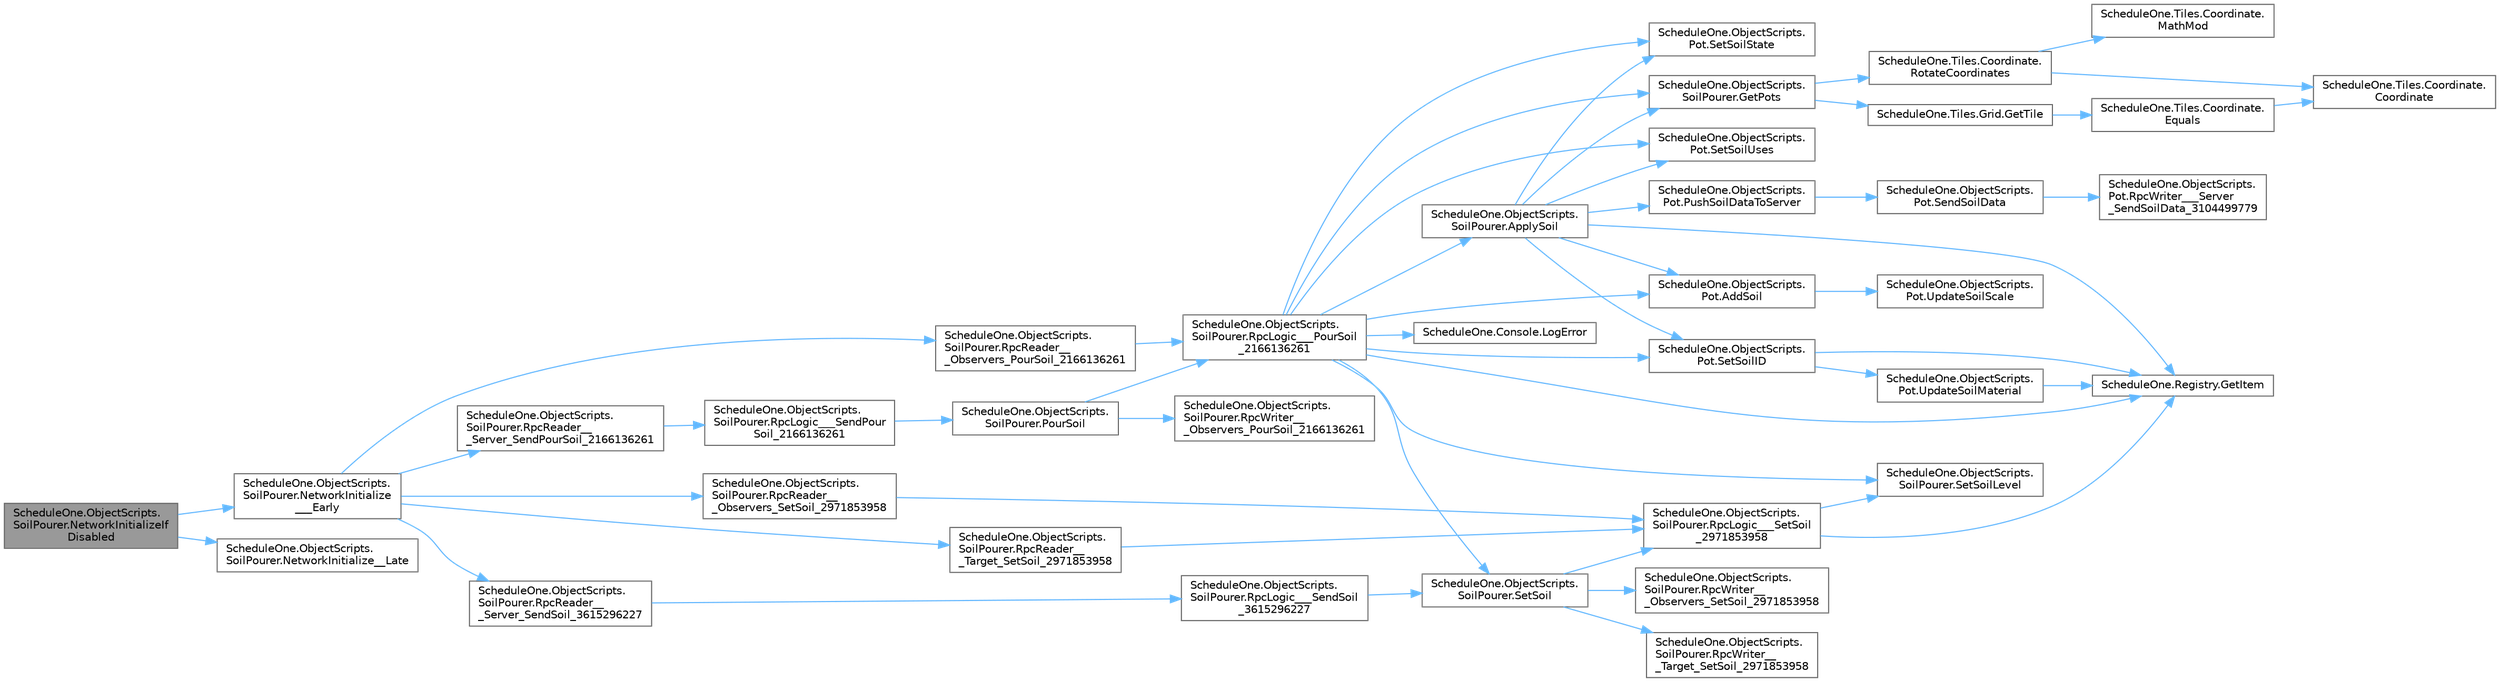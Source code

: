 digraph "ScheduleOne.ObjectScripts.SoilPourer.NetworkInitializeIfDisabled"
{
 // LATEX_PDF_SIZE
  bgcolor="transparent";
  edge [fontname=Helvetica,fontsize=10,labelfontname=Helvetica,labelfontsize=10];
  node [fontname=Helvetica,fontsize=10,shape=box,height=0.2,width=0.4];
  rankdir="LR";
  Node1 [id="Node000001",label="ScheduleOne.ObjectScripts.\lSoilPourer.NetworkInitializeIf\lDisabled",height=0.2,width=0.4,color="gray40", fillcolor="grey60", style="filled", fontcolor="black",tooltip=" "];
  Node1 -> Node2 [id="edge1_Node000001_Node000002",color="steelblue1",style="solid",tooltip=" "];
  Node2 [id="Node000002",label="ScheduleOne.ObjectScripts.\lSoilPourer.NetworkInitialize\l___Early",height=0.2,width=0.4,color="grey40", fillcolor="white", style="filled",URL="$class_schedule_one_1_1_object_scripts_1_1_soil_pourer.html#a1cd9e5f664b3b0e8c210c7b2ab95932a",tooltip=" "];
  Node2 -> Node3 [id="edge2_Node000002_Node000003",color="steelblue1",style="solid",tooltip=" "];
  Node3 [id="Node000003",label="ScheduleOne.ObjectScripts.\lSoilPourer.RpcReader__\l_Observers_PourSoil_2166136261",height=0.2,width=0.4,color="grey40", fillcolor="white", style="filled",URL="$class_schedule_one_1_1_object_scripts_1_1_soil_pourer.html#a6faf2f026c494a49dcece41043a8b992",tooltip=" "];
  Node3 -> Node4 [id="edge3_Node000003_Node000004",color="steelblue1",style="solid",tooltip=" "];
  Node4 [id="Node000004",label="ScheduleOne.ObjectScripts.\lSoilPourer.RpcLogic___PourSoil\l_2166136261",height=0.2,width=0.4,color="grey40", fillcolor="white", style="filled",URL="$class_schedule_one_1_1_object_scripts_1_1_soil_pourer.html#ab714e6afb893c6e81e12de1f10601b23",tooltip=" "];
  Node4 -> Node5 [id="edge4_Node000004_Node000005",color="steelblue1",style="solid",tooltip=" "];
  Node5 [id="Node000005",label="ScheduleOne.ObjectScripts.\lPot.AddSoil",height=0.2,width=0.4,color="grey40", fillcolor="white", style="filled",URL="$class_schedule_one_1_1_object_scripts_1_1_pot.html#a88dc428aea646991569ebd30fb379d1d",tooltip=" "];
  Node5 -> Node6 [id="edge5_Node000005_Node000006",color="steelblue1",style="solid",tooltip=" "];
  Node6 [id="Node000006",label="ScheduleOne.ObjectScripts.\lPot.UpdateSoilScale",height=0.2,width=0.4,color="grey40", fillcolor="white", style="filled",URL="$class_schedule_one_1_1_object_scripts_1_1_pot.html#a868cae0ba05c1e705b099feda2e3c001",tooltip=" "];
  Node4 -> Node7 [id="edge6_Node000004_Node000007",color="steelblue1",style="solid",tooltip=" "];
  Node7 [id="Node000007",label="ScheduleOne.ObjectScripts.\lSoilPourer.ApplySoil",height=0.2,width=0.4,color="grey40", fillcolor="white", style="filled",URL="$class_schedule_one_1_1_object_scripts_1_1_soil_pourer.html#ac5d6ccd2306f60baaa8539e7a80739b7",tooltip=" "];
  Node7 -> Node5 [id="edge7_Node000007_Node000005",color="steelblue1",style="solid",tooltip=" "];
  Node7 -> Node8 [id="edge8_Node000007_Node000008",color="steelblue1",style="solid",tooltip=" "];
  Node8 [id="Node000008",label="ScheduleOne.Registry.GetItem",height=0.2,width=0.4,color="grey40", fillcolor="white", style="filled",URL="$class_schedule_one_1_1_registry.html#ad08d598935d9438bdd2e1884e18de07c",tooltip=" "];
  Node7 -> Node9 [id="edge9_Node000007_Node000009",color="steelblue1",style="solid",tooltip=" "];
  Node9 [id="Node000009",label="ScheduleOne.ObjectScripts.\lSoilPourer.GetPots",height=0.2,width=0.4,color="grey40", fillcolor="white", style="filled",URL="$class_schedule_one_1_1_object_scripts_1_1_soil_pourer.html#aee98b962bdc231def425a5aba0a42a98",tooltip=" "];
  Node9 -> Node10 [id="edge10_Node000009_Node000010",color="steelblue1",style="solid",tooltip=" "];
  Node10 [id="Node000010",label="ScheduleOne.Tiles.Grid.GetTile",height=0.2,width=0.4,color="grey40", fillcolor="white", style="filled",URL="$class_schedule_one_1_1_tiles_1_1_grid.html#aeb49b0f8fbfdd90c57a3fb20bd915d83",tooltip=" "];
  Node10 -> Node11 [id="edge11_Node000010_Node000011",color="steelblue1",style="solid",tooltip=" "];
  Node11 [id="Node000011",label="ScheduleOne.Tiles.Coordinate.\lEquals",height=0.2,width=0.4,color="grey40", fillcolor="white", style="filled",URL="$class_schedule_one_1_1_tiles_1_1_coordinate.html#a2f2815949072e6936c0aec4cbae6168d",tooltip=" "];
  Node11 -> Node12 [id="edge12_Node000011_Node000012",color="steelblue1",style="solid",tooltip=" "];
  Node12 [id="Node000012",label="ScheduleOne.Tiles.Coordinate.\lCoordinate",height=0.2,width=0.4,color="grey40", fillcolor="white", style="filled",URL="$class_schedule_one_1_1_tiles_1_1_coordinate.html#a86cc657becc93003dfdba2432cf94b51",tooltip=" "];
  Node9 -> Node13 [id="edge13_Node000009_Node000013",color="steelblue1",style="solid",tooltip=" "];
  Node13 [id="Node000013",label="ScheduleOne.Tiles.Coordinate.\lRotateCoordinates",height=0.2,width=0.4,color="grey40", fillcolor="white", style="filled",URL="$class_schedule_one_1_1_tiles_1_1_coordinate.html#afa1c7b99cdf787d759f2c31cd4c6840b",tooltip=" "];
  Node13 -> Node12 [id="edge14_Node000013_Node000012",color="steelblue1",style="solid",tooltip=" "];
  Node13 -> Node14 [id="edge15_Node000013_Node000014",color="steelblue1",style="solid",tooltip=" "];
  Node14 [id="Node000014",label="ScheduleOne.Tiles.Coordinate.\lMathMod",height=0.2,width=0.4,color="grey40", fillcolor="white", style="filled",URL="$class_schedule_one_1_1_tiles_1_1_coordinate.html#ad800228b322c33a4ee956fac483f0ee8",tooltip=" "];
  Node7 -> Node15 [id="edge16_Node000007_Node000015",color="steelblue1",style="solid",tooltip=" "];
  Node15 [id="Node000015",label="ScheduleOne.ObjectScripts.\lPot.PushSoilDataToServer",height=0.2,width=0.4,color="grey40", fillcolor="white", style="filled",URL="$class_schedule_one_1_1_object_scripts_1_1_pot.html#a21ad204f922149d75515c795b0d33d00",tooltip=" "];
  Node15 -> Node16 [id="edge17_Node000015_Node000016",color="steelblue1",style="solid",tooltip=" "];
  Node16 [id="Node000016",label="ScheduleOne.ObjectScripts.\lPot.SendSoilData",height=0.2,width=0.4,color="grey40", fillcolor="white", style="filled",URL="$class_schedule_one_1_1_object_scripts_1_1_pot.html#a6c0a282ede7e91279940275fa51ead45",tooltip=" "];
  Node16 -> Node17 [id="edge18_Node000016_Node000017",color="steelblue1",style="solid",tooltip=" "];
  Node17 [id="Node000017",label="ScheduleOne.ObjectScripts.\lPot.RpcWriter___Server\l_SendSoilData_3104499779",height=0.2,width=0.4,color="grey40", fillcolor="white", style="filled",URL="$class_schedule_one_1_1_object_scripts_1_1_pot.html#a891eca47eb4fb552ca836fcad460584a",tooltip=" "];
  Node7 -> Node18 [id="edge19_Node000007_Node000018",color="steelblue1",style="solid",tooltip=" "];
  Node18 [id="Node000018",label="ScheduleOne.ObjectScripts.\lPot.SetSoilID",height=0.2,width=0.4,color="grey40", fillcolor="white", style="filled",URL="$class_schedule_one_1_1_object_scripts_1_1_pot.html#a25ca62b745c216bbd39865820e2253cb",tooltip=" "];
  Node18 -> Node8 [id="edge20_Node000018_Node000008",color="steelblue1",style="solid",tooltip=" "];
  Node18 -> Node19 [id="edge21_Node000018_Node000019",color="steelblue1",style="solid",tooltip=" "];
  Node19 [id="Node000019",label="ScheduleOne.ObjectScripts.\lPot.UpdateSoilMaterial",height=0.2,width=0.4,color="grey40", fillcolor="white", style="filled",URL="$class_schedule_one_1_1_object_scripts_1_1_pot.html#adc98129912cf5ac692c94686a2d527a6",tooltip=" "];
  Node19 -> Node8 [id="edge22_Node000019_Node000008",color="steelblue1",style="solid",tooltip=" "];
  Node7 -> Node20 [id="edge23_Node000007_Node000020",color="steelblue1",style="solid",tooltip=" "];
  Node20 [id="Node000020",label="ScheduleOne.ObjectScripts.\lPot.SetSoilState",height=0.2,width=0.4,color="grey40", fillcolor="white", style="filled",URL="$class_schedule_one_1_1_object_scripts_1_1_pot.html#a7993ff962b8bc325bc6a21adb371cd9b",tooltip=" "];
  Node7 -> Node21 [id="edge24_Node000007_Node000021",color="steelblue1",style="solid",tooltip=" "];
  Node21 [id="Node000021",label="ScheduleOne.ObjectScripts.\lPot.SetSoilUses",height=0.2,width=0.4,color="grey40", fillcolor="white", style="filled",URL="$class_schedule_one_1_1_object_scripts_1_1_pot.html#ade0b9cd8acefc60a4392fa66e35fd2d4",tooltip=" "];
  Node4 -> Node8 [id="edge25_Node000004_Node000008",color="steelblue1",style="solid",tooltip=" "];
  Node4 -> Node9 [id="edge26_Node000004_Node000009",color="steelblue1",style="solid",tooltip=" "];
  Node4 -> Node22 [id="edge27_Node000004_Node000022",color="steelblue1",style="solid",tooltip=" "];
  Node22 [id="Node000022",label="ScheduleOne.Console.LogError",height=0.2,width=0.4,color="grey40", fillcolor="white", style="filled",URL="$class_schedule_one_1_1_console.html#af815c154f3082a5bf25f62c7cc93fad2",tooltip=" "];
  Node4 -> Node23 [id="edge28_Node000004_Node000023",color="steelblue1",style="solid",tooltip=" "];
  Node23 [id="Node000023",label="ScheduleOne.ObjectScripts.\lSoilPourer.SetSoil",height=0.2,width=0.4,color="grey40", fillcolor="white", style="filled",URL="$class_schedule_one_1_1_object_scripts_1_1_soil_pourer.html#a40f774cb24ef3d3f639f07a45f1df448",tooltip=" "];
  Node23 -> Node24 [id="edge29_Node000023_Node000024",color="steelblue1",style="solid",tooltip=" "];
  Node24 [id="Node000024",label="ScheduleOne.ObjectScripts.\lSoilPourer.RpcLogic___SetSoil\l_2971853958",height=0.2,width=0.4,color="grey40", fillcolor="white", style="filled",URL="$class_schedule_one_1_1_object_scripts_1_1_soil_pourer.html#a475bb7b75c2257cb4067333a3fcfe1fc",tooltip=" "];
  Node24 -> Node8 [id="edge30_Node000024_Node000008",color="steelblue1",style="solid",tooltip=" "];
  Node24 -> Node25 [id="edge31_Node000024_Node000025",color="steelblue1",style="solid",tooltip=" "];
  Node25 [id="Node000025",label="ScheduleOne.ObjectScripts.\lSoilPourer.SetSoilLevel",height=0.2,width=0.4,color="grey40", fillcolor="white", style="filled",URL="$class_schedule_one_1_1_object_scripts_1_1_soil_pourer.html#a00ae84779619b7746a84dc5e1bd24730",tooltip=" "];
  Node23 -> Node26 [id="edge32_Node000023_Node000026",color="steelblue1",style="solid",tooltip=" "];
  Node26 [id="Node000026",label="ScheduleOne.ObjectScripts.\lSoilPourer.RpcWriter__\l_Observers_SetSoil_2971853958",height=0.2,width=0.4,color="grey40", fillcolor="white", style="filled",URL="$class_schedule_one_1_1_object_scripts_1_1_soil_pourer.html#a1a3fb2d0964515a66cedccf7a17bbfcf",tooltip=" "];
  Node23 -> Node27 [id="edge33_Node000023_Node000027",color="steelblue1",style="solid",tooltip=" "];
  Node27 [id="Node000027",label="ScheduleOne.ObjectScripts.\lSoilPourer.RpcWriter__\l_Target_SetSoil_2971853958",height=0.2,width=0.4,color="grey40", fillcolor="white", style="filled",URL="$class_schedule_one_1_1_object_scripts_1_1_soil_pourer.html#a2b376e8df65140d57f2d771d4cb6a4fb",tooltip=" "];
  Node4 -> Node18 [id="edge34_Node000004_Node000018",color="steelblue1",style="solid",tooltip=" "];
  Node4 -> Node25 [id="edge35_Node000004_Node000025",color="steelblue1",style="solid",tooltip=" "];
  Node4 -> Node20 [id="edge36_Node000004_Node000020",color="steelblue1",style="solid",tooltip=" "];
  Node4 -> Node21 [id="edge37_Node000004_Node000021",color="steelblue1",style="solid",tooltip=" "];
  Node2 -> Node28 [id="edge38_Node000002_Node000028",color="steelblue1",style="solid",tooltip=" "];
  Node28 [id="Node000028",label="ScheduleOne.ObjectScripts.\lSoilPourer.RpcReader__\l_Observers_SetSoil_2971853958",height=0.2,width=0.4,color="grey40", fillcolor="white", style="filled",URL="$class_schedule_one_1_1_object_scripts_1_1_soil_pourer.html#af660f91c0701de0a8fcad7bddd1c9752",tooltip=" "];
  Node28 -> Node24 [id="edge39_Node000028_Node000024",color="steelblue1",style="solid",tooltip=" "];
  Node2 -> Node29 [id="edge40_Node000002_Node000029",color="steelblue1",style="solid",tooltip=" "];
  Node29 [id="Node000029",label="ScheduleOne.ObjectScripts.\lSoilPourer.RpcReader__\l_Server_SendPourSoil_2166136261",height=0.2,width=0.4,color="grey40", fillcolor="white", style="filled",URL="$class_schedule_one_1_1_object_scripts_1_1_soil_pourer.html#aa39aafb055b5d31f5330455187683932",tooltip=" "];
  Node29 -> Node30 [id="edge41_Node000029_Node000030",color="steelblue1",style="solid",tooltip=" "];
  Node30 [id="Node000030",label="ScheduleOne.ObjectScripts.\lSoilPourer.RpcLogic___SendPour\lSoil_2166136261",height=0.2,width=0.4,color="grey40", fillcolor="white", style="filled",URL="$class_schedule_one_1_1_object_scripts_1_1_soil_pourer.html#ad05e5e5d714baa7b0aed2070891845a1",tooltip=" "];
  Node30 -> Node31 [id="edge42_Node000030_Node000031",color="steelblue1",style="solid",tooltip=" "];
  Node31 [id="Node000031",label="ScheduleOne.ObjectScripts.\lSoilPourer.PourSoil",height=0.2,width=0.4,color="grey40", fillcolor="white", style="filled",URL="$class_schedule_one_1_1_object_scripts_1_1_soil_pourer.html#ab85669623a3ea66354fc4f186858453c",tooltip=" "];
  Node31 -> Node4 [id="edge43_Node000031_Node000004",color="steelblue1",style="solid",tooltip=" "];
  Node31 -> Node32 [id="edge44_Node000031_Node000032",color="steelblue1",style="solid",tooltip=" "];
  Node32 [id="Node000032",label="ScheduleOne.ObjectScripts.\lSoilPourer.RpcWriter__\l_Observers_PourSoil_2166136261",height=0.2,width=0.4,color="grey40", fillcolor="white", style="filled",URL="$class_schedule_one_1_1_object_scripts_1_1_soil_pourer.html#ac6727f2f854a4b0801cc44cf3bfbce3a",tooltip=" "];
  Node2 -> Node33 [id="edge45_Node000002_Node000033",color="steelblue1",style="solid",tooltip=" "];
  Node33 [id="Node000033",label="ScheduleOne.ObjectScripts.\lSoilPourer.RpcReader__\l_Server_SendSoil_3615296227",height=0.2,width=0.4,color="grey40", fillcolor="white", style="filled",URL="$class_schedule_one_1_1_object_scripts_1_1_soil_pourer.html#aedf3216341aba089bf33c5e527adff71",tooltip=" "];
  Node33 -> Node34 [id="edge46_Node000033_Node000034",color="steelblue1",style="solid",tooltip=" "];
  Node34 [id="Node000034",label="ScheduleOne.ObjectScripts.\lSoilPourer.RpcLogic___SendSoil\l_3615296227",height=0.2,width=0.4,color="grey40", fillcolor="white", style="filled",URL="$class_schedule_one_1_1_object_scripts_1_1_soil_pourer.html#a58eebbfa92b013c84fe03a5294c6b48e",tooltip=" "];
  Node34 -> Node23 [id="edge47_Node000034_Node000023",color="steelblue1",style="solid",tooltip=" "];
  Node2 -> Node35 [id="edge48_Node000002_Node000035",color="steelblue1",style="solid",tooltip=" "];
  Node35 [id="Node000035",label="ScheduleOne.ObjectScripts.\lSoilPourer.RpcReader__\l_Target_SetSoil_2971853958",height=0.2,width=0.4,color="grey40", fillcolor="white", style="filled",URL="$class_schedule_one_1_1_object_scripts_1_1_soil_pourer.html#a87900d45fceb37b55f9d77fe37df4abd",tooltip=" "];
  Node35 -> Node24 [id="edge49_Node000035_Node000024",color="steelblue1",style="solid",tooltip=" "];
  Node1 -> Node36 [id="edge50_Node000001_Node000036",color="steelblue1",style="solid",tooltip=" "];
  Node36 [id="Node000036",label="ScheduleOne.ObjectScripts.\lSoilPourer.NetworkInitialize__Late",height=0.2,width=0.4,color="grey40", fillcolor="white", style="filled",URL="$class_schedule_one_1_1_object_scripts_1_1_soil_pourer.html#a134f19e1b2214737462f258d9cde2c80",tooltip=" "];
}
